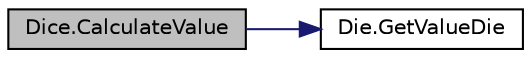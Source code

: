 digraph "Dice.CalculateValue"
{
 // LATEX_PDF_SIZE
  edge [fontname="Helvetica",fontsize="10",labelfontname="Helvetica",labelfontsize="10"];
  node [fontname="Helvetica",fontsize="10",shape=record];
  rankdir="LR";
  Node1 [label="Dice.CalculateValue",height=0.2,width=0.4,color="black", fillcolor="grey75", style="filled", fontcolor="black",tooltip=" "];
  Node1 -> Node2 [color="midnightblue",fontsize="10",style="solid",fontname="Helvetica"];
  Node2 [label="Die.GetValueDie",height=0.2,width=0.4,color="black", fillcolor="white", style="filled",URL="$class_die.html#ad1f02edcfdd486ab3da75162daab3570",tooltip=" "];
}

